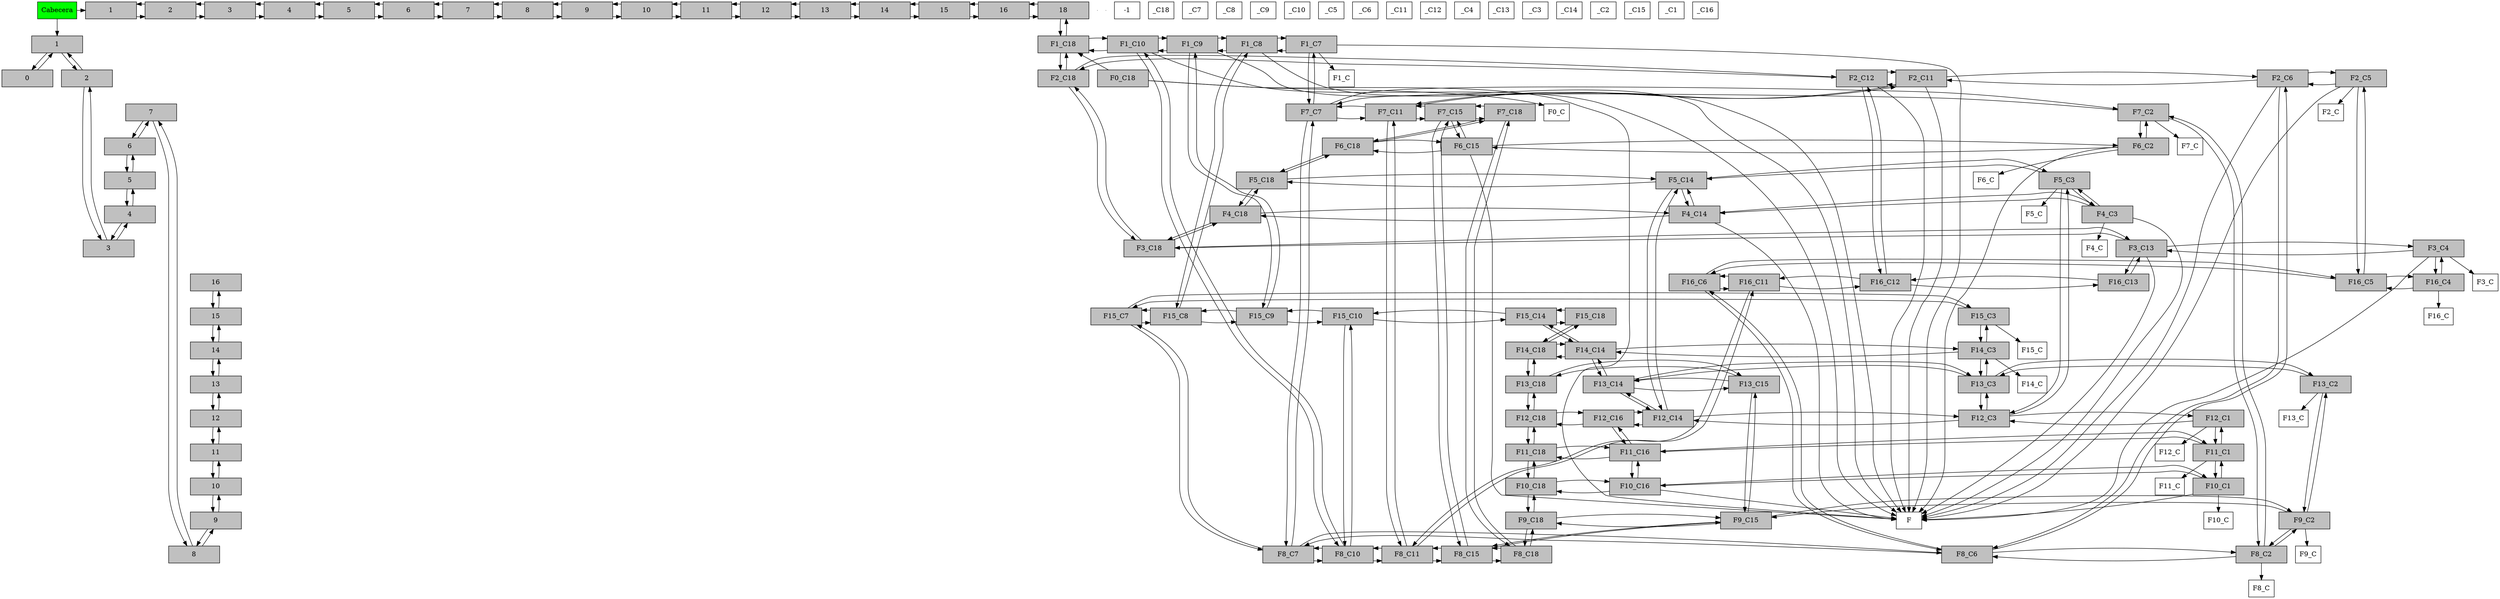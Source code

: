 digraph Grafica{
node[shape=box]
Cabecera [with=1.5, style=filled, fillcolor=green, group= 1];e0[shape=point, width= 0];e1[shape=point, width= 0];f0[label="0"width = 1.5 style=filled, fillcolor=gray, group= 0 ]
f1[label="1"width = 1.5 style=filled, fillcolor=gray, group= 0 ]
f0->f1
f1->f0
f1[label="1"width = 1.5 style=filled, fillcolor=gray, group= 0 ]
f2[label="2"width = 1.5 style=filled, fillcolor=gray, group= 0 ]
f1->f2
f2->f1
f2[label="2"width = 1.5 style=filled, fillcolor=gray, group= 0 ]
f3[label="3"width = 1.5 style=filled, fillcolor=gray, group= 0 ]
f2->f3
f3->f2
f3[label="3"width = 1.5 style=filled, fillcolor=gray, group= 0 ]
f4[label="4"width = 1.5 style=filled, fillcolor=gray, group= 0 ]
f3->f4
f4->f3
f4[label="4"width = 1.5 style=filled, fillcolor=gray, group= 0 ]
f5[label="5"width = 1.5 style=filled, fillcolor=gray, group= 0 ]
f4->f5
f5->f4
f5[label="5"width = 1.5 style=filled, fillcolor=gray, group= 0 ]
f6[label="6"width = 1.5 style=filled, fillcolor=gray, group= 0 ]
f5->f6
f6->f5
f6[label="6"width = 1.5 style=filled, fillcolor=gray, group= 0 ]
f7[label="7"width = 1.5 style=filled, fillcolor=gray, group= 0 ]
f6->f7
f7->f6
f7[label="7"width = 1.5 style=filled, fillcolor=gray, group= 0 ]
f8[label="8"width = 1.5 style=filled, fillcolor=gray, group= 0 ]
f7->f8
f8->f7
f8[label="8"width = 1.5 style=filled, fillcolor=gray, group= 0 ]
f9[label="9"width = 1.5 style=filled, fillcolor=gray, group= 0 ]
f8->f9
f9->f8
f9[label="9"width = 1.5 style=filled, fillcolor=gray, group= 0 ]
f10[label="10"width = 1.5 style=filled, fillcolor=gray, group= 0 ]
f9->f10
f10->f9
f10[label="10"width = 1.5 style=filled, fillcolor=gray, group= 0 ]
f11[label="11"width = 1.5 style=filled, fillcolor=gray, group= 0 ]
f10->f11
f11->f10
f11[label="11"width = 1.5 style=filled, fillcolor=gray, group= 0 ]
f12[label="12"width = 1.5 style=filled, fillcolor=gray, group= 0 ]
f11->f12
f12->f11
f12[label="12"width = 1.5 style=filled, fillcolor=gray, group= 0 ]
f13[label="13"width = 1.5 style=filled, fillcolor=gray, group= 0 ]
f12->f13
f13->f12
f13[label="13"width = 1.5 style=filled, fillcolor=gray, group= 0 ]
f14[label="14"width = 1.5 style=filled, fillcolor=gray, group= 0 ]
f13->f14
f14->f13
f14[label="14"width = 1.5 style=filled, fillcolor=gray, group= 0 ]
f15[label="15"width = 1.5 style=filled, fillcolor=gray, group= 0 ]
f14->f15
f15->f14
f15[label="15"width = 1.5 style=filled, fillcolor=gray, group= 0 ]
f16[label="16"width = 1.5 style=filled, fillcolor=gray, group= 0 ]
f15->f16
f16->f15
f16[label="16"width = 1.5 style=filled, fillcolor=gray, group= 0 ]
c1[label="1"width = 1.5 style=filled, fillcolor=gray, group= 1 ]
c2[label="2"width = 1.5 style=filled, fillcolor=gray, group= 2 ]
c1->c2
c2->c1
c2[label="2"width = 1.5 style=filled, fillcolor=gray, group= 2 ]
c3[label="3"width = 1.5 style=filled, fillcolor=gray, group= 3 ]
c2->c3
c3->c2
c3[label="3"width = 1.5 style=filled, fillcolor=gray, group= 3 ]
c4[label="4"width = 1.5 style=filled, fillcolor=gray, group= 4 ]
c3->c4
c4->c3
c4[label="4"width = 1.5 style=filled, fillcolor=gray, group= 4 ]
c5[label="5"width = 1.5 style=filled, fillcolor=gray, group= 5 ]
c4->c5
c5->c4
c5[label="5"width = 1.5 style=filled, fillcolor=gray, group= 5 ]
c6[label="6"width = 1.5 style=filled, fillcolor=gray, group= 6 ]
c5->c6
c6->c5
c6[label="6"width = 1.5 style=filled, fillcolor=gray, group= 6 ]
c7[label="7"width = 1.5 style=filled, fillcolor=gray, group= 7 ]
c6->c7
c7->c6
c7[label="7"width = 1.5 style=filled, fillcolor=gray, group= 7 ]
c8[label="8"width = 1.5 style=filled, fillcolor=gray, group= 8 ]
c7->c8
c8->c7
c8[label="8"width = 1.5 style=filled, fillcolor=gray, group= 8 ]
c9[label="9"width = 1.5 style=filled, fillcolor=gray, group= 9 ]
c8->c9
c9->c8
c9[label="9"width = 1.5 style=filled, fillcolor=gray, group= 9 ]
c10[label="10"width = 1.5 style=filled, fillcolor=gray, group= 10 ]
c9->c10
c10->c9
c10[label="10"width = 1.5 style=filled, fillcolor=gray, group= 10 ]
c11[label="11"width = 1.5 style=filled, fillcolor=gray, group= 11 ]
c10->c11
c11->c10
c11[label="11"width = 1.5 style=filled, fillcolor=gray, group= 11 ]
c12[label="12"width = 1.5 style=filled, fillcolor=gray, group= 12 ]
c11->c12
c12->c11
c12[label="12"width = 1.5 style=filled, fillcolor=gray, group= 12 ]
c13[label="13"width = 1.5 style=filled, fillcolor=gray, group= 13 ]
c12->c13
c13->c12
c13[label="13"width = 1.5 style=filled, fillcolor=gray, group= 13 ]
c14[label="14"width = 1.5 style=filled, fillcolor=gray, group= 14 ]
c13->c14
c14->c13
c14[label="14"width = 1.5 style=filled, fillcolor=gray, group= 14 ]
c15[label="15"width = 1.5 style=filled, fillcolor=gray, group= 15 ]
c14->c15
c15->c14
c15[label="15"width = 1.5 style=filled, fillcolor=gray, group= 15 ]
c16[label="16"width = 1.5 style=filled, fillcolor=gray, group= 16 ]
c15->c16
c16->c15
c16[label="16"width = 1.5 style=filled, fillcolor=gray, group= 16 ]
c18[label="18"width = 1.5 style=filled, fillcolor=gray, group= 18 ]
c16->c18
c18->c16
c18[label="18"width = 1.5 style=filled, fillcolor=gray, group= 18 ]
F0_C18[width = 1.5 style=filled, fillcolor=gray, group= 18, rank = f0;]
F0_C18->F1_C18
F0_C18->F-1_C18
F0_C18->F0_C-1
F1_C7[width = 1.5 style=filled, fillcolor=gray, group= 7, rank = f1;]
F1_C7->F1_C8
F1_C7->F7_C7
F1_C7->F-1_C7
F1_C7->F1_C-1
F1_C8[width = 1.5 style=filled, fillcolor=gray, group= 8, rank = f1;]
F1_C8->F1_C9
F1_C8->F15_C8
F1_C8->F-1_C8
F1_C8->F1_C7
F1_C9[width = 1.5 style=filled, fillcolor=gray, group= 9, rank = f1;]
F1_C9->F1_C10
F1_C9->F15_C9
F1_C9->F-1_C9
F1_C9->F1_C8
F1_C10[width = 1.5 style=filled, fillcolor=gray, group= 10, rank = f1;]
F1_C10->F1_C18
F1_C10->F8_C10
F1_C10->F-1_C10
F1_C10->F1_C9
F1_C18[width = 1.5 style=filled, fillcolor=gray, group= 18, rank = f1;]
F1_C18->F2_C18
F1_C18->F1_C10
c18->F1_C18
F1_C18->c18
F2_C5[width = 1.5 style=filled, fillcolor=gray, group= 5, rank = f2;]
F2_C5->F2_C6
F2_C5->F16_C5
F2_C5->F-1_C5
F2_C5->F2_C-1
F2_C6[width = 1.5 style=filled, fillcolor=gray, group= 6, rank = f2;]
F2_C6->F2_C11
F2_C6->F8_C6
F2_C6->F-1_C6
F2_C6->F2_C5
F2_C11[width = 1.5 style=filled, fillcolor=gray, group= 11, rank = f2;]
F2_C11->F2_C12
F2_C11->F7_C11
F2_C11->F-1_C11
F2_C11->F2_C6
F2_C12[width = 1.5 style=filled, fillcolor=gray, group= 12, rank = f2;]
F2_C12->F2_C18
F2_C12->F16_C12
F2_C12->F-1_C12
F2_C12->F2_C11
F2_C18[width = 1.5 style=filled, fillcolor=gray, group= 18, rank = f2;]
F2_C18->F3_C18
F2_C18->F1_C18
F2_C18->F2_C12
F3_C4[width = 1.5 style=filled, fillcolor=gray, group= 4, rank = f3;]
F3_C4->F3_C13
F3_C4->F16_C4
F3_C4->F-1_C4
F3_C4->F3_C-1
F3_C13[width = 1.5 style=filled, fillcolor=gray, group= 13, rank = f3;]
F3_C13->F3_C18
F3_C13->F16_C13
F3_C13->F-1_C13
F3_C13->F3_C4
F3_C18[width = 1.5 style=filled, fillcolor=gray, group= 18, rank = f3;]
F3_C18->F4_C18
F3_C18->F2_C18
F3_C18->F3_C13
F4_C3[width = 1.5 style=filled, fillcolor=gray, group= 3, rank = f4;]
F4_C3->F4_C14
F4_C3->F5_C3
F4_C3->F-1_C3
F4_C3->F4_C-1
F4_C14[width = 1.5 style=filled, fillcolor=gray, group= 14, rank = f4;]
F4_C14->F4_C18
F4_C14->F5_C14
F4_C14->F-1_C14
F4_C14->F4_C3
F4_C18[width = 1.5 style=filled, fillcolor=gray, group= 18, rank = f4;]
F4_C18->F5_C18
F4_C18->F3_C18
F4_C18->F4_C14
F5_C3[width = 1.5 style=filled, fillcolor=gray, group= 3, rank = f5;]
F5_C3->F5_C14
F5_C3->F12_C3
F5_C3->F4_C3
F5_C3->F5_C-1
F5_C14[width = 1.5 style=filled, fillcolor=gray, group= 14, rank = f5;]
F5_C14->F5_C18
F5_C14->F12_C14
F5_C14->F4_C14
F5_C14->F5_C3
F5_C18[width = 1.5 style=filled, fillcolor=gray, group= 18, rank = f5;]
F5_C18->F6_C18
F5_C18->F4_C18
F5_C18->F5_C14
F6_C2[width = 1.5 style=filled, fillcolor=gray, group= 2, rank = f6;]
F6_C2->F6_C15
F6_C2->F7_C2
F6_C2->F-1_C2
F6_C2->F6_C-1
F6_C15[width = 1.5 style=filled, fillcolor=gray, group= 15, rank = f6;]
F6_C15->F6_C18
F6_C15->F7_C15
F6_C15->F-1_C15
F6_C15->F6_C2
F6_C18[width = 1.5 style=filled, fillcolor=gray, group= 18, rank = f6;]
F6_C18->F7_C18
F6_C18->F5_C18
F6_C18->F6_C15
F7_C2[width = 1.5 style=filled, fillcolor=gray, group= 2, rank = f7;]
F7_C2->F7_C7
F7_C2->F8_C2
F7_C2->F6_C2
F7_C2->F7_C-1
F7_C7[width = 1.5 style=filled, fillcolor=gray, group= 7, rank = f7;]
F7_C7->F7_C11
F7_C7->F8_C7
F7_C7->F1_C7
F7_C7->F7_C2
F7_C11[width = 1.5 style=filled, fillcolor=gray, group= 11, rank = f7;]
F7_C11->F7_C15
F7_C11->F8_C11
F7_C11->F2_C11
F7_C11->F7_C7
F7_C15[width = 1.5 style=filled, fillcolor=gray, group= 15, rank = f7;]
F7_C15->F7_C18
F7_C15->F8_C15
F7_C15->F6_C15
F7_C15->F7_C11
F7_C18[width = 1.5 style=filled, fillcolor=gray, group= 18, rank = f7;]
F7_C18->F8_C18
F7_C18->F6_C18
F7_C18->F7_C15
F8_C2[width = 1.5 style=filled, fillcolor=gray, group= 2, rank = f8;]
F8_C2->F8_C6
F8_C2->F9_C2
F8_C2->F7_C2
F8_C2->F8_C-1
F8_C6[width = 1.5 style=filled, fillcolor=gray, group= 6, rank = f8;]
F8_C6->F8_C7
F8_C6->F16_C6
F8_C6->F2_C6
F8_C6->F8_C2
F8_C7[width = 1.5 style=filled, fillcolor=gray, group= 7, rank = f8;]
F8_C7->F8_C10
F8_C7->F15_C7
F8_C7->F7_C7
F8_C7->F8_C6
F8_C10[width = 1.5 style=filled, fillcolor=gray, group= 10, rank = f8;]
F8_C10->F8_C11
F8_C10->F15_C10
F8_C10->F1_C10
F8_C10->F8_C7
F8_C11[width = 1.5 style=filled, fillcolor=gray, group= 11, rank = f8;]
F8_C11->F8_C15
F8_C11->F16_C11
F8_C11->F7_C11
F8_C11->F8_C10
F8_C15[width = 1.5 style=filled, fillcolor=gray, group= 15, rank = f8;]
F8_C15->F8_C18
F8_C15->F9_C15
F8_C15->F7_C15
F8_C15->F8_C11
F8_C18[width = 1.5 style=filled, fillcolor=gray, group= 18, rank = f8;]
F8_C18->F9_C18
F8_C18->F7_C18
F8_C18->F8_C15
F9_C2[width = 1.5 style=filled, fillcolor=gray, group= 2, rank = f9;]
F9_C2->F9_C15
F9_C2->F13_C2
F9_C2->F8_C2
F9_C2->F9_C-1
F9_C15[width = 1.5 style=filled, fillcolor=gray, group= 15, rank = f9;]
F9_C15->F9_C18
F9_C15->F13_C15
F9_C15->F8_C15
F9_C15->F9_C2
F9_C18[width = 1.5 style=filled, fillcolor=gray, group= 18, rank = f9;]
F9_C18->F10_C18
F9_C18->F8_C18
F9_C18->F9_C15
F10_C1[width = 1.5 style=filled, fillcolor=gray, group= 1, rank = f10;]
F10_C1->F10_C16
F10_C1->F11_C1
F10_C1->F-1_C1
F10_C1->F10_C-1
F10_C16[width = 1.5 style=filled, fillcolor=gray, group= 16, rank = f10;]
F10_C16->F10_C18
F10_C16->F11_C16
F10_C16->F-1_C16
F10_C16->F10_C1
F10_C18[width = 1.5 style=filled, fillcolor=gray, group= 18, rank = f10;]
F10_C18->F11_C18
F10_C18->F9_C18
F10_C18->F10_C16
F11_C1[width = 1.5 style=filled, fillcolor=gray, group= 1, rank = f11;]
F11_C1->F11_C16
F11_C1->F12_C1
F11_C1->F10_C1
F11_C1->F11_C-1
F11_C16[width = 1.5 style=filled, fillcolor=gray, group= 16, rank = f11;]
F11_C16->F11_C18
F11_C16->F12_C16
F11_C16->F10_C16
F11_C16->F11_C1
F11_C18[width = 1.5 style=filled, fillcolor=gray, group= 18, rank = f11;]
F11_C18->F12_C18
F11_C18->F10_C18
F11_C18->F11_C16
F12_C1[width = 1.5 style=filled, fillcolor=gray, group= 1, rank = f12;]
F12_C1->F12_C3
F12_C1->F11_C1
F12_C1->F12_C-1
F12_C3[width = 1.5 style=filled, fillcolor=gray, group= 3, rank = f12;]
F12_C3->F12_C14
F12_C3->F13_C3
F12_C3->F5_C3
F12_C3->F12_C1
F12_C14[width = 1.5 style=filled, fillcolor=gray, group= 14, rank = f12;]
F12_C14->F12_C16
F12_C14->F13_C14
F12_C14->F5_C14
F12_C14->F12_C3
F12_C16[width = 1.5 style=filled, fillcolor=gray, group= 16, rank = f12;]
F12_C16->F12_C18
F12_C16->F11_C16
F12_C16->F12_C14
F12_C18[width = 1.5 style=filled, fillcolor=gray, group= 18, rank = f12;]
F12_C18->F13_C18
F12_C18->F11_C18
F12_C18->F12_C16
F13_C2[width = 1.5 style=filled, fillcolor=gray, group= 2, rank = f13;]
F13_C2->F13_C3
F13_C2->F9_C2
F13_C2->F13_C-1
F13_C3[width = 1.5 style=filled, fillcolor=gray, group= 3, rank = f13;]
F13_C3->F13_C14
F13_C3->F14_C3
F13_C3->F12_C3
F13_C3->F13_C2
F13_C14[width = 1.5 style=filled, fillcolor=gray, group= 14, rank = f13;]
F13_C14->F13_C15
F13_C14->F14_C14
F13_C14->F12_C14
F13_C14->F13_C3
F13_C15[width = 1.5 style=filled, fillcolor=gray, group= 15, rank = f13;]
F13_C15->F13_C18
F13_C15->F9_C15
F13_C15->F13_C14
F13_C18[width = 1.5 style=filled, fillcolor=gray, group= 18, rank = f13;]
F13_C18->F14_C18
F13_C18->F12_C18
F13_C18->F13_C15
F14_C3[width = 1.5 style=filled, fillcolor=gray, group= 3, rank = f14;]
F14_C3->F14_C14
F14_C3->F15_C3
F14_C3->F13_C3
F14_C3->F14_C-1
F14_C14[width = 1.5 style=filled, fillcolor=gray, group= 14, rank = f14;]
F14_C14->F14_C18
F14_C14->F15_C14
F14_C14->F13_C14
F14_C14->F14_C3
F14_C18[width = 1.5 style=filled, fillcolor=gray, group= 18, rank = f14;]
F14_C18->F15_C18
F14_C18->F13_C18
F14_C18->F14_C14
F15_C3[width = 1.5 style=filled, fillcolor=gray, group= 3, rank = f15;]
F15_C3->F15_C7
F15_C3->F14_C3
F15_C3->F15_C-1
F15_C7[width = 1.5 style=filled, fillcolor=gray, group= 7, rank = f15;]
F15_C7->F15_C8
F15_C7->F8_C7
F15_C7->F15_C3
F15_C8[width = 1.5 style=filled, fillcolor=gray, group= 8, rank = f15;]
F15_C8->F15_C9
F15_C8->F1_C8
F15_C8->F15_C7
F15_C9[width = 1.5 style=filled, fillcolor=gray, group= 9, rank = f15;]
F15_C9->F15_C10
F15_C9->F1_C9
F15_C9->F15_C8
F15_C10[width = 1.5 style=filled, fillcolor=gray, group= 10, rank = f15;]
F15_C10->F15_C14
F15_C10->F8_C10
F15_C10->F15_C9
F15_C14[width = 1.5 style=filled, fillcolor=gray, group= 14, rank = f15;]
F15_C14->F15_C18
F15_C14->F14_C14
F15_C14->F15_C10
F15_C18[width = 1.5 style=filled, fillcolor=gray, group= 18, rank = f15;]
F15_C18->F14_C18
F15_C18->F15_C14
F16_C4[width = 1.5 style=filled, fillcolor=gray, group= 4, rank = f16;]
F16_C4->F16_C5
F16_C4->F3_C4
F16_C4->F16_C-1
F16_C5[width = 1.5 style=filled, fillcolor=gray, group= 5, rank = f16;]
F16_C5->F16_C6
F16_C5->F2_C5
F16_C5->F16_C4
F16_C6[width = 1.5 style=filled, fillcolor=gray, group= 6, rank = f16;]
F16_C6->F16_C11
F16_C6->F8_C6
F16_C6->F16_C5
F16_C11[width = 1.5 style=filled, fillcolor=gray, group= 11, rank = f16;]
F16_C11->F16_C12
F16_C11->F8_C11
F16_C11->F16_C6
F16_C12[width = 1.5 style=filled, fillcolor=gray, group= 12, rank = f16;]
F16_C12->F16_C13
F16_C12->F2_C12
F16_C12->F16_C11
F16_C13[width = 1.5 style=filled, fillcolor=gray, group= 13, rank = f16;]
F16_C13->F3_C13
F16_C13->F16_C12
{rank = same f0;F0_C18;}{rank = same f1;F1_C7;F1_C8;F1_C9;F1_C10;F1_C18;}{rank = same f2;F2_C5;F2_C6;F2_C11;F2_C12;F2_C18;}{rank = same f3;F3_C4;F3_C13;F3_C18;}{rank = same f4;F4_C3;F4_C14;F4_C18;}{rank = same f5;F5_C3;F5_C14;F5_C18;}{rank = same f6;F6_C2;F6_C15;F6_C18;}{rank = same f7;F7_C2;F7_C7;F7_C11;F7_C15;F7_C18;}{rank = same f8;F8_C2;F8_C6;F8_C7;F8_C10;F8_C11;F8_C15;F8_C18;}{rank = same f9;F9_C2;F9_C15;F9_C18;}{rank = same f10;F10_C1;F10_C16;F10_C18;}{rank = same f11;F11_C1;F11_C16;F11_C18;}{rank = same f12;F12_C1;F12_C3;F12_C14;F12_C16;F12_C18;}{rank = same f13;F13_C2;F13_C3;F13_C14;F13_C15;F13_C18;}{rank = same f14;F14_C3;F14_C14;F14_C18;}{rank = same f15;F15_C3;F15_C7;F15_C8;F15_C9;F15_C10;F15_C14;F15_C18;}{rank = same f16;F16_C4;F16_C5;F16_C6;F16_C11;F16_C12;F16_C13;}{rank = same;Cabecera;
c1;c2;c3;c4;c5;c6;c7;c8;c9;c10;c11;c12;c13;c14;c15;c16;c18;}
Cabecera->f1
Cabecera->c1
}

